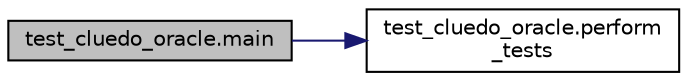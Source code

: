 digraph "test_cluedo_oracle.main"
{
 // LATEX_PDF_SIZE
  edge [fontname="Helvetica",fontsize="10",labelfontname="Helvetica",labelfontsize="10"];
  node [fontname="Helvetica",fontsize="10",shape=record];
  rankdir="LR";
  Node1 [label="test_cluedo_oracle.main",height=0.2,width=0.4,color="black", fillcolor="grey75", style="filled", fontcolor="black",tooltip=" "];
  Node1 -> Node2 [color="midnightblue",fontsize="10",style="solid",fontname="Helvetica"];
  Node2 [label="test_cluedo_oracle.perform\l_tests",height=0.2,width=0.4,color="black", fillcolor="white", style="filled",URL="$a00185_ab92599e09d4a4fc9476fa59fca5bb300.html#ab92599e09d4a4fc9476fa59fca5bb300",tooltip=" "];
}
